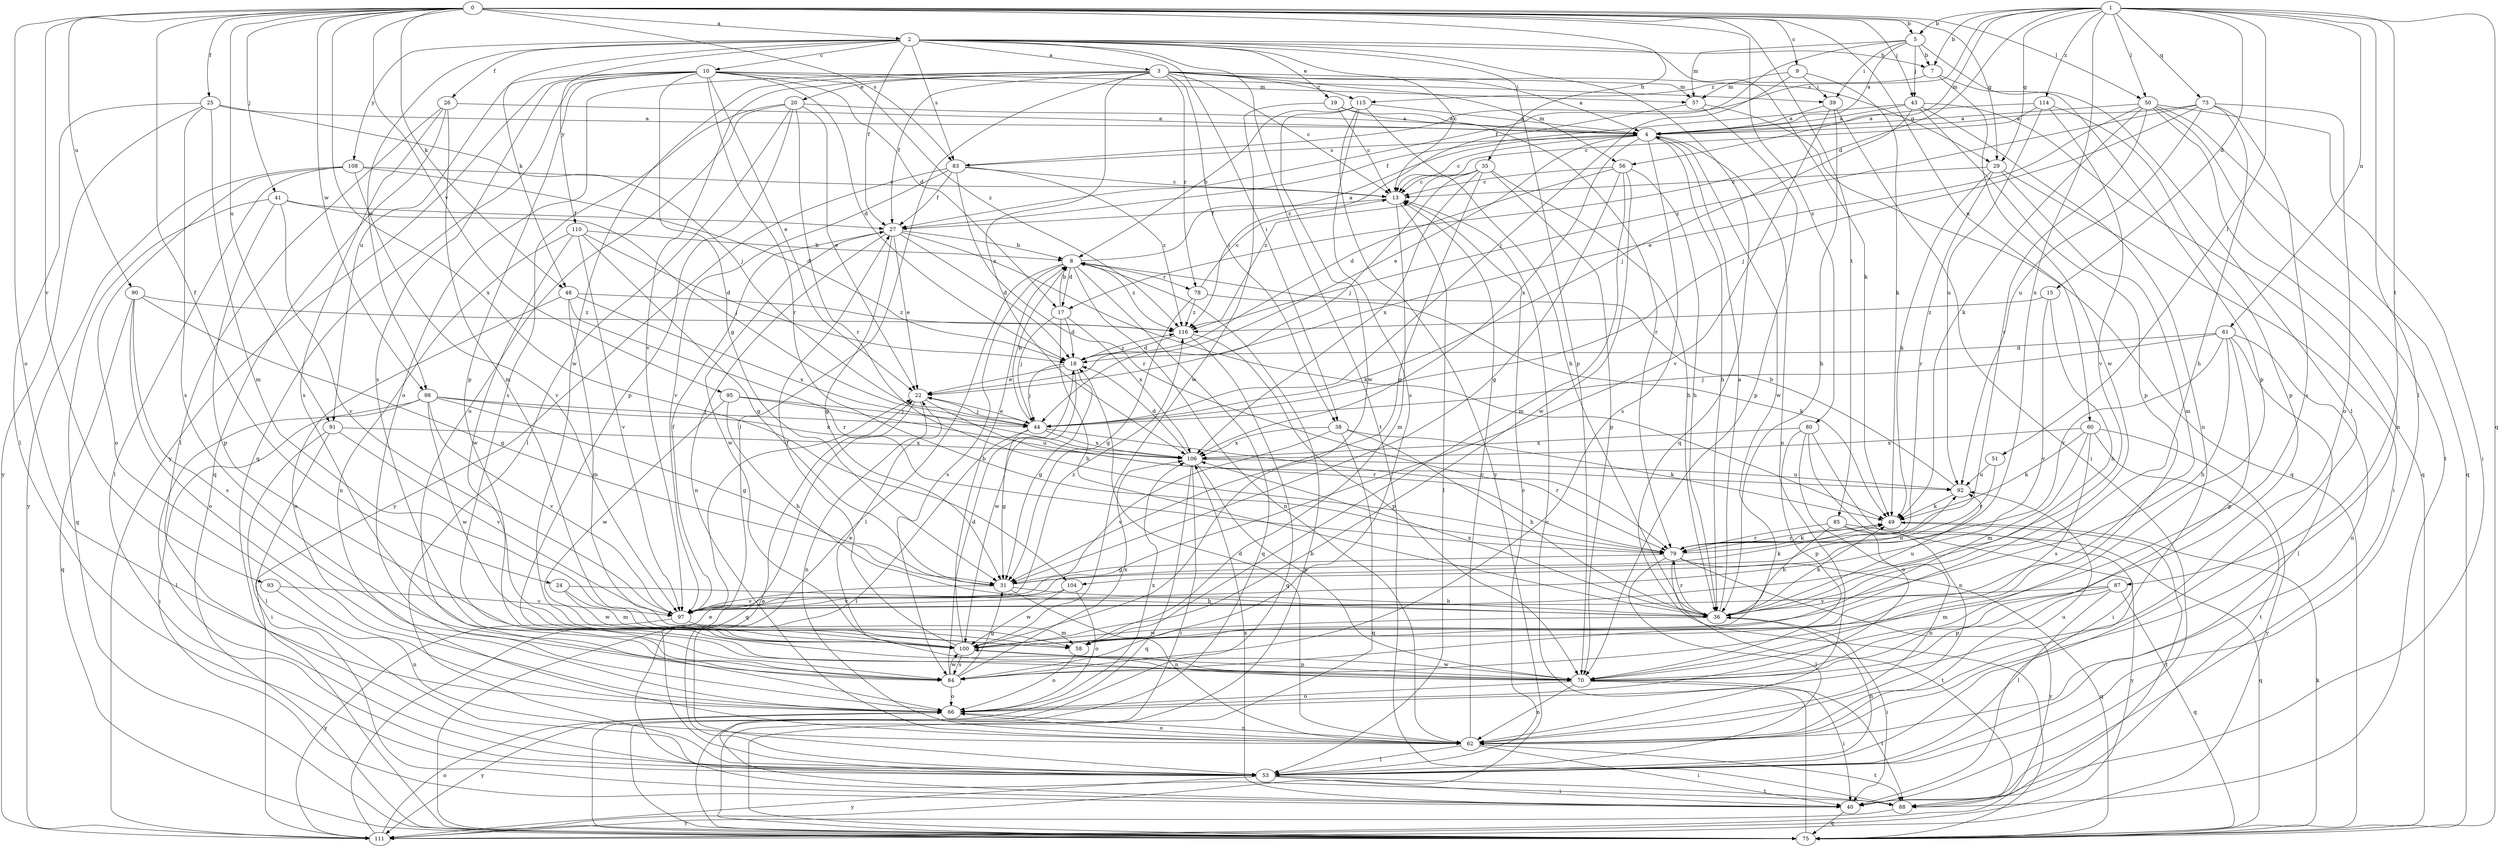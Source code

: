 strict digraph  {
0;
1;
2;
3;
4;
5;
7;
8;
9;
10;
13;
15;
17;
18;
19;
20;
22;
24;
25;
26;
27;
29;
31;
35;
36;
38;
39;
40;
41;
43;
44;
48;
49;
50;
51;
53;
56;
57;
58;
60;
61;
62;
66;
70;
73;
75;
78;
79;
80;
83;
84;
85;
87;
88;
90;
91;
92;
93;
95;
97;
98;
100;
104;
106;
108;
110;
111;
114;
115;
116;
0 -> 2  [label=a];
0 -> 5  [label=b];
0 -> 9  [label=c];
0 -> 24  [label=f];
0 -> 25  [label=f];
0 -> 29  [label=g];
0 -> 35  [label=h];
0 -> 41  [label=j];
0 -> 43  [label=j];
0 -> 48  [label=k];
0 -> 50  [label=l];
0 -> 60  [label=n];
0 -> 66  [label=o];
0 -> 80  [label=s];
0 -> 83  [label=s];
0 -> 85  [label=t];
0 -> 90  [label=u];
0 -> 91  [label=u];
0 -> 93  [label=v];
0 -> 95  [label=v];
0 -> 98  [label=w];
0 -> 104  [label=x];
1 -> 5  [label=b];
1 -> 7  [label=b];
1 -> 15  [label=d];
1 -> 17  [label=d];
1 -> 29  [label=g];
1 -> 50  [label=l];
1 -> 51  [label=l];
1 -> 53  [label=l];
1 -> 56  [label=m];
1 -> 61  [label=n];
1 -> 73  [label=q];
1 -> 75  [label=q];
1 -> 83  [label=s];
1 -> 87  [label=t];
1 -> 104  [label=x];
1 -> 114  [label=z];
2 -> 3  [label=a];
2 -> 7  [label=b];
2 -> 10  [label=c];
2 -> 13  [label=c];
2 -> 19  [label=e];
2 -> 26  [label=f];
2 -> 27  [label=f];
2 -> 38  [label=i];
2 -> 48  [label=k];
2 -> 49  [label=k];
2 -> 70  [label=p];
2 -> 75  [label=q];
2 -> 83  [label=s];
2 -> 88  [label=t];
2 -> 98  [label=w];
2 -> 108  [label=y];
2 -> 110  [label=y];
3 -> 4  [label=a];
3 -> 13  [label=c];
3 -> 20  [label=e];
3 -> 27  [label=f];
3 -> 29  [label=g];
3 -> 38  [label=i];
3 -> 53  [label=l];
3 -> 56  [label=m];
3 -> 57  [label=m];
3 -> 66  [label=o];
3 -> 78  [label=r];
3 -> 97  [label=v];
3 -> 100  [label=w];
3 -> 106  [label=x];
3 -> 115  [label=z];
4 -> 13  [label=c];
4 -> 22  [label=e];
4 -> 36  [label=h];
4 -> 62  [label=n];
4 -> 83  [label=s];
4 -> 84  [label=s];
4 -> 100  [label=w];
4 -> 106  [label=x];
5 -> 4  [label=a];
5 -> 7  [label=b];
5 -> 27  [label=f];
5 -> 39  [label=i];
5 -> 43  [label=j];
5 -> 53  [label=l];
5 -> 57  [label=m];
7 -> 70  [label=p];
7 -> 100  [label=w];
7 -> 115  [label=z];
8 -> 4  [label=a];
8 -> 17  [label=d];
8 -> 53  [label=l];
8 -> 62  [label=n];
8 -> 75  [label=q];
8 -> 78  [label=r];
8 -> 84  [label=s];
8 -> 116  [label=z];
9 -> 39  [label=i];
9 -> 44  [label=j];
9 -> 49  [label=k];
9 -> 57  [label=m];
10 -> 17  [label=d];
10 -> 18  [label=d];
10 -> 22  [label=e];
10 -> 31  [label=g];
10 -> 39  [label=i];
10 -> 57  [label=m];
10 -> 70  [label=p];
10 -> 75  [label=q];
10 -> 79  [label=r];
10 -> 84  [label=s];
10 -> 91  [label=u];
10 -> 111  [label=y];
10 -> 116  [label=z];
13 -> 27  [label=f];
13 -> 53  [label=l];
13 -> 58  [label=m];
15 -> 36  [label=h];
15 -> 97  [label=v];
15 -> 116  [label=z];
17 -> 8  [label=b];
17 -> 18  [label=d];
17 -> 36  [label=h];
17 -> 44  [label=j];
17 -> 106  [label=x];
18 -> 22  [label=e];
18 -> 31  [label=g];
18 -> 44  [label=j];
18 -> 100  [label=w];
18 -> 116  [label=z];
19 -> 4  [label=a];
19 -> 13  [label=c];
19 -> 79  [label=r];
19 -> 100  [label=w];
20 -> 4  [label=a];
20 -> 22  [label=e];
20 -> 53  [label=l];
20 -> 66  [label=o];
20 -> 70  [label=p];
20 -> 79  [label=r];
20 -> 84  [label=s];
22 -> 44  [label=j];
22 -> 62  [label=n];
22 -> 75  [label=q];
22 -> 79  [label=r];
24 -> 36  [label=h];
24 -> 58  [label=m];
24 -> 100  [label=w];
25 -> 4  [label=a];
25 -> 44  [label=j];
25 -> 53  [label=l];
25 -> 58  [label=m];
25 -> 84  [label=s];
25 -> 111  [label=y];
26 -> 4  [label=a];
26 -> 53  [label=l];
26 -> 58  [label=m];
26 -> 75  [label=q];
26 -> 84  [label=s];
27 -> 8  [label=b];
27 -> 18  [label=d];
27 -> 22  [label=e];
27 -> 31  [label=g];
27 -> 49  [label=k];
27 -> 62  [label=n];
27 -> 100  [label=w];
29 -> 13  [label=c];
29 -> 40  [label=i];
29 -> 49  [label=k];
29 -> 58  [label=m];
29 -> 79  [label=r];
31 -> 36  [label=h];
31 -> 49  [label=k];
31 -> 62  [label=n];
31 -> 92  [label=u];
31 -> 97  [label=v];
35 -> 13  [label=c];
35 -> 31  [label=g];
35 -> 36  [label=h];
35 -> 44  [label=j];
35 -> 70  [label=p];
35 -> 106  [label=x];
35 -> 116  [label=z];
36 -> 4  [label=a];
36 -> 40  [label=i];
36 -> 49  [label=k];
36 -> 79  [label=r];
36 -> 92  [label=u];
36 -> 100  [label=w];
36 -> 106  [label=x];
38 -> 36  [label=h];
38 -> 49  [label=k];
38 -> 75  [label=q];
38 -> 97  [label=v];
38 -> 106  [label=x];
39 -> 4  [label=a];
39 -> 36  [label=h];
39 -> 40  [label=i];
39 -> 97  [label=v];
40 -> 75  [label=q];
40 -> 106  [label=x];
41 -> 27  [label=f];
41 -> 44  [label=j];
41 -> 70  [label=p];
41 -> 75  [label=q];
41 -> 97  [label=v];
43 -> 4  [label=a];
43 -> 27  [label=f];
43 -> 44  [label=j];
43 -> 62  [label=n];
43 -> 70  [label=p];
43 -> 75  [label=q];
44 -> 8  [label=b];
44 -> 22  [label=e];
44 -> 31  [label=g];
44 -> 53  [label=l];
44 -> 79  [label=r];
44 -> 106  [label=x];
48 -> 58  [label=m];
48 -> 66  [label=o];
48 -> 79  [label=r];
48 -> 106  [label=x];
48 -> 116  [label=z];
49 -> 79  [label=r];
49 -> 88  [label=t];
50 -> 4  [label=a];
50 -> 22  [label=e];
50 -> 40  [label=i];
50 -> 49  [label=k];
50 -> 62  [label=n];
50 -> 75  [label=q];
50 -> 79  [label=r];
50 -> 88  [label=t];
51 -> 79  [label=r];
51 -> 92  [label=u];
53 -> 13  [label=c];
53 -> 36  [label=h];
53 -> 40  [label=i];
53 -> 88  [label=t];
53 -> 111  [label=y];
56 -> 13  [label=c];
56 -> 18  [label=d];
56 -> 31  [label=g];
56 -> 36  [label=h];
56 -> 58  [label=m];
56 -> 100  [label=w];
57 -> 70  [label=p];
57 -> 75  [label=q];
57 -> 116  [label=z];
58 -> 66  [label=o];
60 -> 49  [label=k];
60 -> 58  [label=m];
60 -> 84  [label=s];
60 -> 88  [label=t];
60 -> 106  [label=x];
60 -> 111  [label=y];
61 -> 18  [label=d];
61 -> 36  [label=h];
61 -> 44  [label=j];
61 -> 53  [label=l];
61 -> 62  [label=n];
61 -> 70  [label=p];
61 -> 79  [label=r];
62 -> 13  [label=c];
62 -> 18  [label=d];
62 -> 40  [label=i];
62 -> 53  [label=l];
62 -> 66  [label=o];
62 -> 88  [label=t];
62 -> 92  [label=u];
66 -> 62  [label=n];
66 -> 106  [label=x];
66 -> 111  [label=y];
70 -> 22  [label=e];
70 -> 40  [label=i];
70 -> 62  [label=n];
70 -> 66  [label=o];
70 -> 88  [label=t];
70 -> 100  [label=w];
73 -> 4  [label=a];
73 -> 36  [label=h];
73 -> 44  [label=j];
73 -> 66  [label=o];
73 -> 84  [label=s];
73 -> 92  [label=u];
73 -> 116  [label=z];
75 -> 8  [label=b];
75 -> 13  [label=c];
75 -> 49  [label=k];
78 -> 13  [label=c];
78 -> 31  [label=g];
78 -> 49  [label=k];
78 -> 116  [label=z];
79 -> 31  [label=g];
79 -> 49  [label=k];
79 -> 53  [label=l];
79 -> 75  [label=q];
79 -> 88  [label=t];
79 -> 111  [label=y];
80 -> 40  [label=i];
80 -> 62  [label=n];
80 -> 66  [label=o];
80 -> 70  [label=p];
80 -> 106  [label=x];
83 -> 13  [label=c];
83 -> 27  [label=f];
83 -> 79  [label=r];
83 -> 97  [label=v];
83 -> 111  [label=y];
83 -> 116  [label=z];
84 -> 18  [label=d];
84 -> 31  [label=g];
84 -> 66  [label=o];
84 -> 100  [label=w];
84 -> 106  [label=x];
85 -> 36  [label=h];
85 -> 62  [label=n];
85 -> 75  [label=q];
85 -> 79  [label=r];
85 -> 111  [label=y];
87 -> 53  [label=l];
87 -> 58  [label=m];
87 -> 70  [label=p];
87 -> 75  [label=q];
87 -> 97  [label=v];
88 -> 22  [label=e];
88 -> 111  [label=y];
90 -> 31  [label=g];
90 -> 66  [label=o];
90 -> 75  [label=q];
90 -> 84  [label=s];
90 -> 116  [label=z];
91 -> 40  [label=i];
91 -> 53  [label=l];
91 -> 97  [label=v];
91 -> 106  [label=x];
92 -> 8  [label=b];
92 -> 49  [label=k];
93 -> 62  [label=n];
93 -> 97  [label=v];
95 -> 36  [label=h];
95 -> 44  [label=j];
95 -> 92  [label=u];
95 -> 100  [label=w];
97 -> 27  [label=f];
97 -> 58  [label=m];
97 -> 111  [label=y];
97 -> 116  [label=z];
98 -> 31  [label=g];
98 -> 40  [label=i];
98 -> 44  [label=j];
98 -> 53  [label=l];
98 -> 97  [label=v];
98 -> 100  [label=w];
98 -> 106  [label=x];
100 -> 8  [label=b];
100 -> 27  [label=f];
100 -> 70  [label=p];
100 -> 84  [label=s];
104 -> 66  [label=o];
104 -> 97  [label=v];
104 -> 100  [label=w];
106 -> 18  [label=d];
106 -> 40  [label=i];
106 -> 70  [label=p];
106 -> 75  [label=q];
106 -> 92  [label=u];
108 -> 13  [label=c];
108 -> 18  [label=d];
108 -> 53  [label=l];
108 -> 66  [label=o];
108 -> 97  [label=v];
108 -> 111  [label=y];
110 -> 8  [label=b];
110 -> 18  [label=d];
110 -> 31  [label=g];
110 -> 62  [label=n];
110 -> 97  [label=v];
110 -> 100  [label=w];
111 -> 22  [label=e];
111 -> 66  [label=o];
114 -> 4  [label=a];
114 -> 13  [label=c];
114 -> 70  [label=p];
114 -> 92  [label=u];
114 -> 97  [label=v];
115 -> 4  [label=a];
115 -> 8  [label=b];
115 -> 36  [label=h];
115 -> 84  [label=s];
115 -> 100  [label=w];
115 -> 111  [label=y];
116 -> 18  [label=d];
116 -> 70  [label=p];
116 -> 75  [label=q];
}
